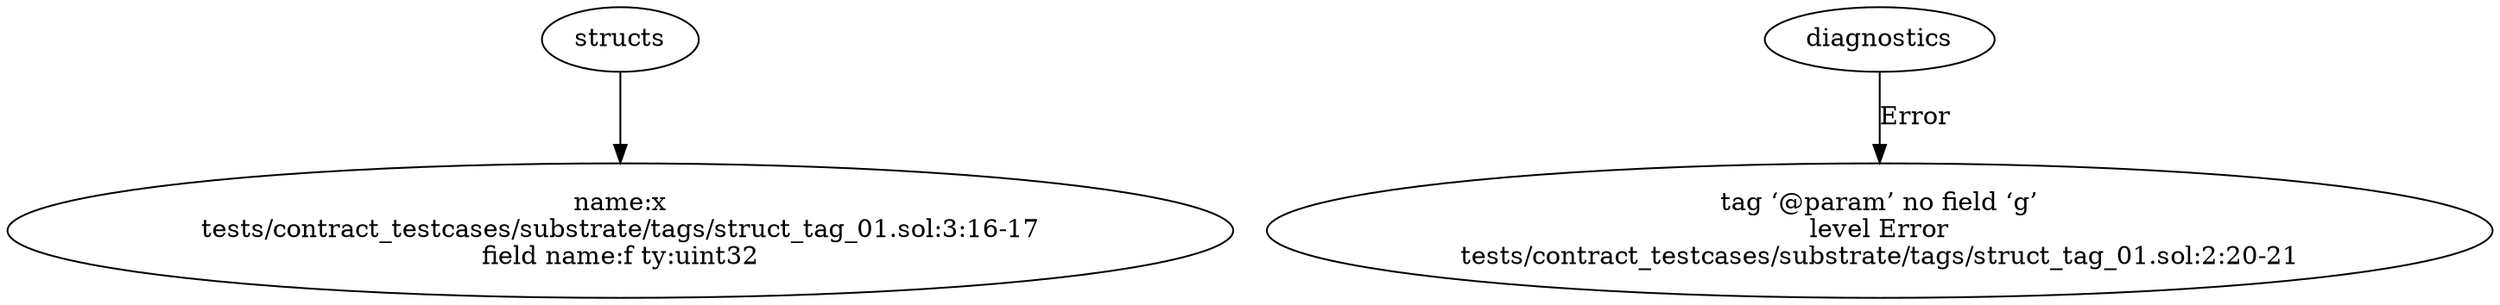 strict digraph "tests/contract_testcases/substrate/tags/struct_tag_01.sol" {
	x [label="name:x\ntests/contract_testcases/substrate/tags/struct_tag_01.sol:3:16-17\nfield name:f ty:uint32"]
	diagnostic [label="tag ‘@param’ no field ‘g’\nlevel Error\ntests/contract_testcases/substrate/tags/struct_tag_01.sol:2:20-21"]
	structs -> x
	diagnostics -> diagnostic [label="Error"]
}
